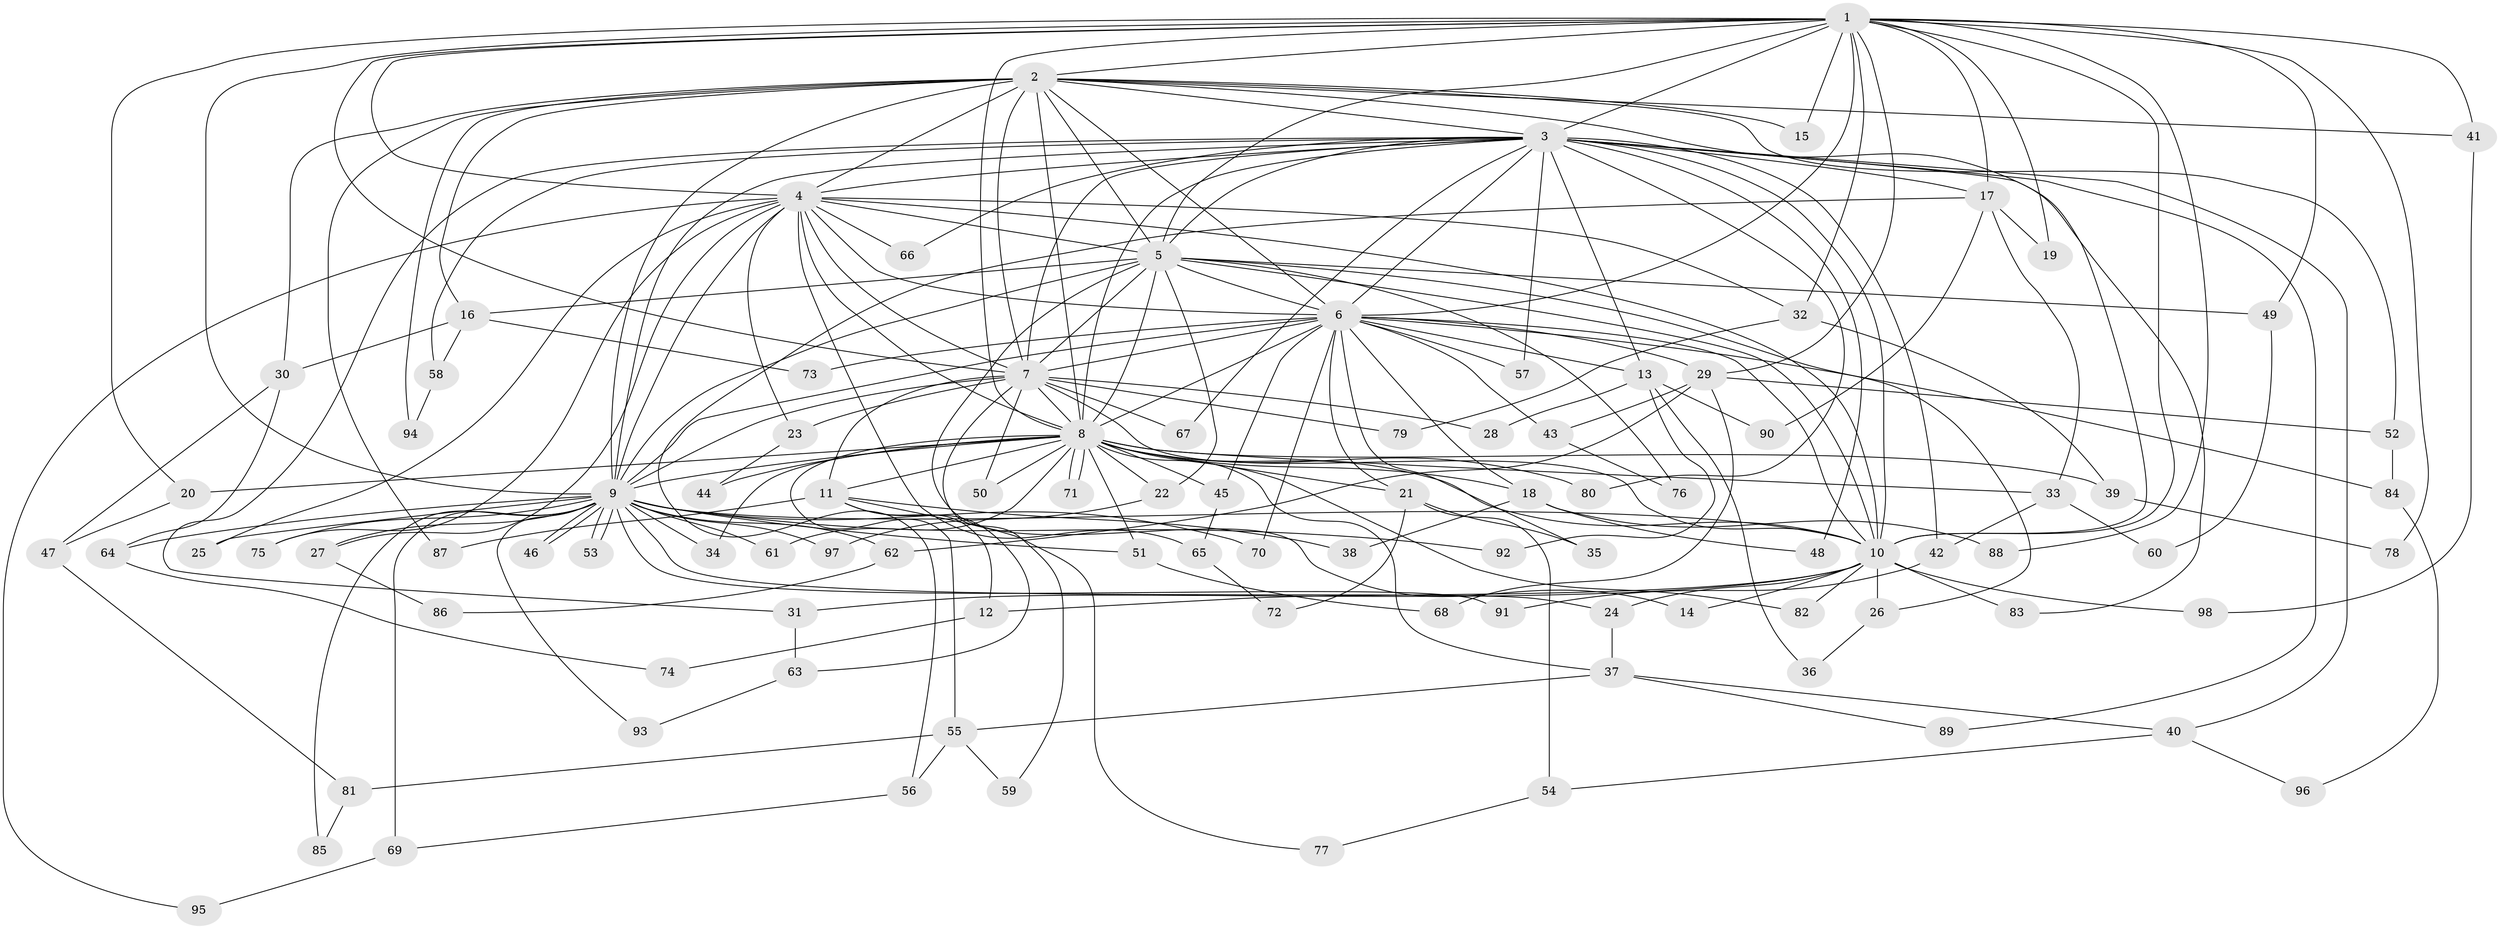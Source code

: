 // Generated by graph-tools (version 1.1) at 2025/25/03/09/25 03:25:39]
// undirected, 98 vertices, 221 edges
graph export_dot {
graph [start="1"]
  node [color=gray90,style=filled];
  1;
  2;
  3;
  4;
  5;
  6;
  7;
  8;
  9;
  10;
  11;
  12;
  13;
  14;
  15;
  16;
  17;
  18;
  19;
  20;
  21;
  22;
  23;
  24;
  25;
  26;
  27;
  28;
  29;
  30;
  31;
  32;
  33;
  34;
  35;
  36;
  37;
  38;
  39;
  40;
  41;
  42;
  43;
  44;
  45;
  46;
  47;
  48;
  49;
  50;
  51;
  52;
  53;
  54;
  55;
  56;
  57;
  58;
  59;
  60;
  61;
  62;
  63;
  64;
  65;
  66;
  67;
  68;
  69;
  70;
  71;
  72;
  73;
  74;
  75;
  76;
  77;
  78;
  79;
  80;
  81;
  82;
  83;
  84;
  85;
  86;
  87;
  88;
  89;
  90;
  91;
  92;
  93;
  94;
  95;
  96;
  97;
  98;
  1 -- 2;
  1 -- 3;
  1 -- 4;
  1 -- 5;
  1 -- 6;
  1 -- 7;
  1 -- 8;
  1 -- 9;
  1 -- 10;
  1 -- 15;
  1 -- 17;
  1 -- 19;
  1 -- 20;
  1 -- 29;
  1 -- 32;
  1 -- 41;
  1 -- 49;
  1 -- 78;
  1 -- 88;
  2 -- 3;
  2 -- 4;
  2 -- 5;
  2 -- 6;
  2 -- 7;
  2 -- 8;
  2 -- 9;
  2 -- 10;
  2 -- 15;
  2 -- 16;
  2 -- 30;
  2 -- 41;
  2 -- 52;
  2 -- 87;
  2 -- 94;
  3 -- 4;
  3 -- 5;
  3 -- 6;
  3 -- 7;
  3 -- 8;
  3 -- 9;
  3 -- 10;
  3 -- 13;
  3 -- 17;
  3 -- 31;
  3 -- 40;
  3 -- 42;
  3 -- 48;
  3 -- 57;
  3 -- 58;
  3 -- 66;
  3 -- 67;
  3 -- 80;
  3 -- 83;
  3 -- 89;
  4 -- 5;
  4 -- 6;
  4 -- 7;
  4 -- 8;
  4 -- 9;
  4 -- 10;
  4 -- 23;
  4 -- 25;
  4 -- 27;
  4 -- 32;
  4 -- 65;
  4 -- 66;
  4 -- 75;
  4 -- 95;
  5 -- 6;
  5 -- 7;
  5 -- 8;
  5 -- 9;
  5 -- 10;
  5 -- 14;
  5 -- 16;
  5 -- 22;
  5 -- 26;
  5 -- 49;
  5 -- 76;
  6 -- 7;
  6 -- 8;
  6 -- 9;
  6 -- 10;
  6 -- 13;
  6 -- 18;
  6 -- 21;
  6 -- 29;
  6 -- 35;
  6 -- 43;
  6 -- 45;
  6 -- 57;
  6 -- 70;
  6 -- 73;
  6 -- 84;
  7 -- 8;
  7 -- 9;
  7 -- 10;
  7 -- 11;
  7 -- 23;
  7 -- 28;
  7 -- 50;
  7 -- 59;
  7 -- 67;
  7 -- 79;
  8 -- 9;
  8 -- 10;
  8 -- 11;
  8 -- 18;
  8 -- 20;
  8 -- 21;
  8 -- 22;
  8 -- 33;
  8 -- 34;
  8 -- 37;
  8 -- 39;
  8 -- 44;
  8 -- 45;
  8 -- 50;
  8 -- 51;
  8 -- 55;
  8 -- 61;
  8 -- 71;
  8 -- 71;
  8 -- 80;
  8 -- 82;
  9 -- 10;
  9 -- 24;
  9 -- 25;
  9 -- 27;
  9 -- 34;
  9 -- 46;
  9 -- 46;
  9 -- 51;
  9 -- 53;
  9 -- 53;
  9 -- 61;
  9 -- 62;
  9 -- 64;
  9 -- 69;
  9 -- 70;
  9 -- 75;
  9 -- 85;
  9 -- 91;
  9 -- 92;
  9 -- 93;
  9 -- 97;
  10 -- 12;
  10 -- 14;
  10 -- 24;
  10 -- 26;
  10 -- 31;
  10 -- 82;
  10 -- 83;
  10 -- 98;
  11 -- 12;
  11 -- 38;
  11 -- 63;
  11 -- 77;
  11 -- 87;
  12 -- 74;
  13 -- 28;
  13 -- 36;
  13 -- 90;
  13 -- 92;
  16 -- 30;
  16 -- 58;
  16 -- 73;
  17 -- 19;
  17 -- 33;
  17 -- 56;
  17 -- 90;
  18 -- 38;
  18 -- 48;
  18 -- 88;
  20 -- 47;
  21 -- 35;
  21 -- 54;
  21 -- 72;
  22 -- 97;
  23 -- 44;
  24 -- 37;
  26 -- 36;
  27 -- 86;
  29 -- 43;
  29 -- 52;
  29 -- 62;
  29 -- 68;
  30 -- 47;
  30 -- 64;
  31 -- 63;
  32 -- 39;
  32 -- 79;
  33 -- 42;
  33 -- 60;
  37 -- 40;
  37 -- 55;
  37 -- 89;
  39 -- 78;
  40 -- 54;
  40 -- 96;
  41 -- 98;
  42 -- 91;
  43 -- 76;
  45 -- 65;
  47 -- 81;
  49 -- 60;
  51 -- 68;
  52 -- 84;
  54 -- 77;
  55 -- 56;
  55 -- 59;
  55 -- 81;
  56 -- 69;
  58 -- 94;
  62 -- 86;
  63 -- 93;
  64 -- 74;
  65 -- 72;
  69 -- 95;
  81 -- 85;
  84 -- 96;
}
